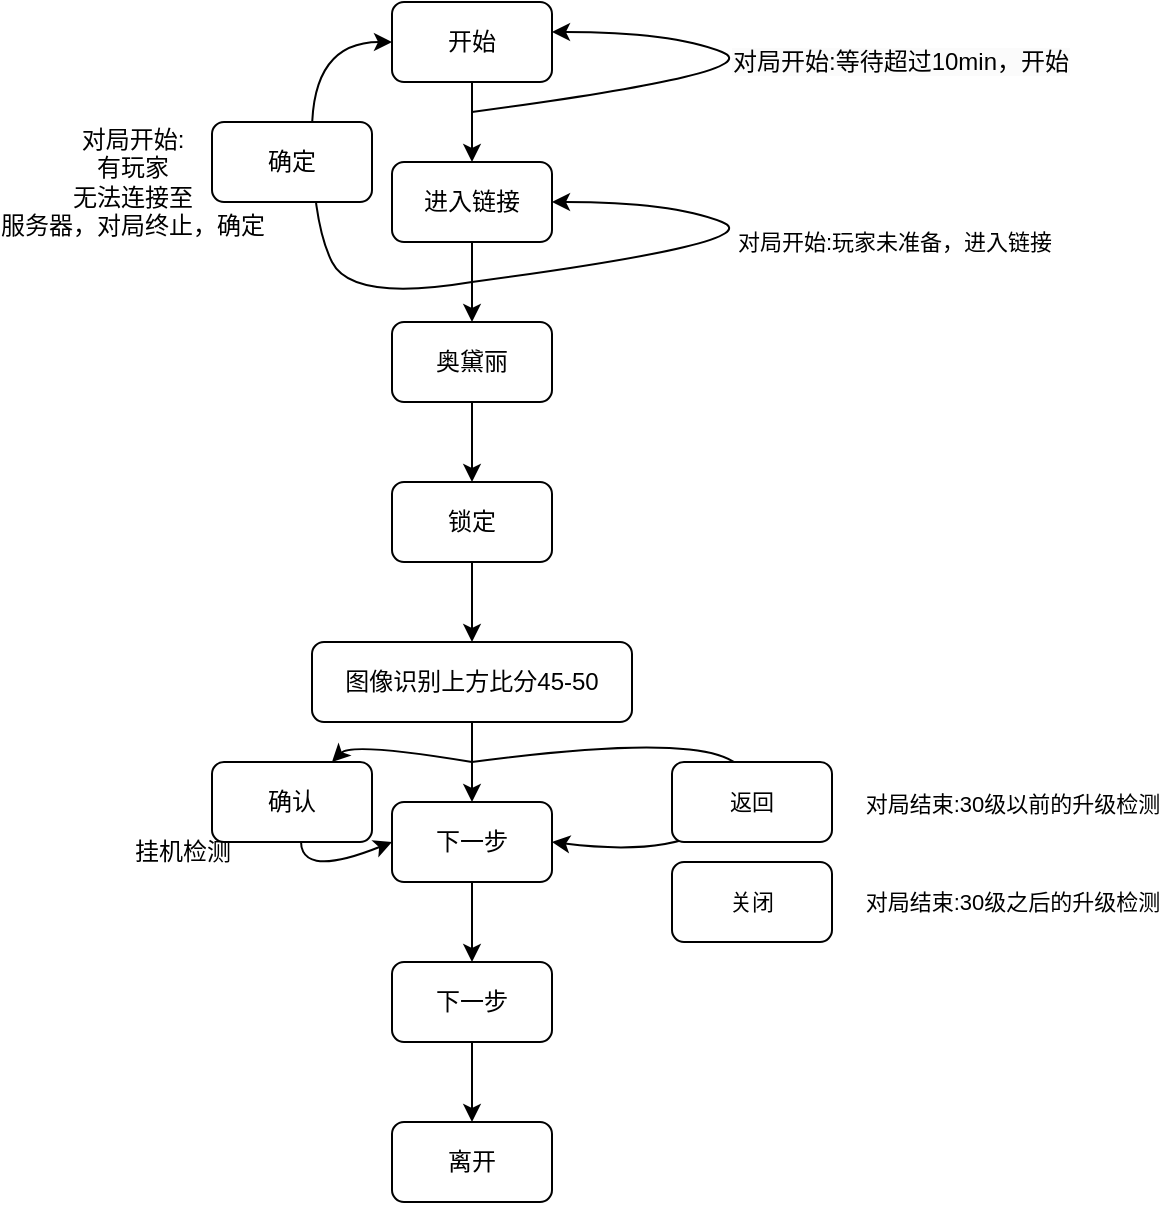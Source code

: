 <mxfile version="24.0.4" type="device">
  <diagram id="C5RBs43oDa-KdzZeNtuy" name="Page-1">
    <mxGraphModel dx="1863" dy="614" grid="1" gridSize="10" guides="1" tooltips="1" connect="1" arrows="1" fold="1" page="1" pageScale="1" pageWidth="827" pageHeight="1169" math="0" shadow="0">
      <root>
        <mxCell id="WIyWlLk6GJQsqaUBKTNV-0" />
        <mxCell id="WIyWlLk6GJQsqaUBKTNV-1" parent="WIyWlLk6GJQsqaUBKTNV-0" />
        <mxCell id="Kfb0X1hHmsYHmKbjr4Ct-2" style="edgeStyle=orthogonalEdgeStyle;rounded=0;orthogonalLoop=1;jettySize=auto;html=1;exitX=0.5;exitY=1;exitDx=0;exitDy=0;entryX=0.5;entryY=0;entryDx=0;entryDy=0;" edge="1" parent="WIyWlLk6GJQsqaUBKTNV-1" source="WIyWlLk6GJQsqaUBKTNV-3" target="Kfb0X1hHmsYHmKbjr4Ct-1">
          <mxGeometry relative="1" as="geometry" />
        </mxCell>
        <mxCell id="WIyWlLk6GJQsqaUBKTNV-3" value="开始" style="rounded=1;whiteSpace=wrap;html=1;fontSize=12;glass=0;strokeWidth=1;shadow=0;" parent="WIyWlLk6GJQsqaUBKTNV-1" vertex="1">
          <mxGeometry x="160" y="80" width="80" height="40" as="geometry" />
        </mxCell>
        <mxCell id="Kfb0X1hHmsYHmKbjr4Ct-4" style="edgeStyle=orthogonalEdgeStyle;rounded=0;orthogonalLoop=1;jettySize=auto;html=1;exitX=0.5;exitY=1;exitDx=0;exitDy=0;entryX=0.5;entryY=0;entryDx=0;entryDy=0;" edge="1" parent="WIyWlLk6GJQsqaUBKTNV-1" source="Kfb0X1hHmsYHmKbjr4Ct-1" target="Kfb0X1hHmsYHmKbjr4Ct-3">
          <mxGeometry relative="1" as="geometry" />
        </mxCell>
        <mxCell id="Kfb0X1hHmsYHmKbjr4Ct-1" value="进入链接" style="rounded=1;whiteSpace=wrap;html=1;" vertex="1" parent="WIyWlLk6GJQsqaUBKTNV-1">
          <mxGeometry x="160" y="160" width="80" height="40" as="geometry" />
        </mxCell>
        <mxCell id="Kfb0X1hHmsYHmKbjr4Ct-6" style="edgeStyle=orthogonalEdgeStyle;rounded=0;orthogonalLoop=1;jettySize=auto;html=1;exitX=0.5;exitY=1;exitDx=0;exitDy=0;entryX=0.5;entryY=0;entryDx=0;entryDy=0;" edge="1" parent="WIyWlLk6GJQsqaUBKTNV-1" source="Kfb0X1hHmsYHmKbjr4Ct-3" target="Kfb0X1hHmsYHmKbjr4Ct-5">
          <mxGeometry relative="1" as="geometry" />
        </mxCell>
        <mxCell id="Kfb0X1hHmsYHmKbjr4Ct-3" value="奥黛丽" style="rounded=1;whiteSpace=wrap;html=1;" vertex="1" parent="WIyWlLk6GJQsqaUBKTNV-1">
          <mxGeometry x="160" y="240" width="80" height="40" as="geometry" />
        </mxCell>
        <mxCell id="Kfb0X1hHmsYHmKbjr4Ct-8" style="edgeStyle=orthogonalEdgeStyle;rounded=0;orthogonalLoop=1;jettySize=auto;html=1;exitX=0.5;exitY=1;exitDx=0;exitDy=0;entryX=0.5;entryY=0;entryDx=0;entryDy=0;" edge="1" parent="WIyWlLk6GJQsqaUBKTNV-1" source="Kfb0X1hHmsYHmKbjr4Ct-5" target="Kfb0X1hHmsYHmKbjr4Ct-7">
          <mxGeometry relative="1" as="geometry" />
        </mxCell>
        <mxCell id="Kfb0X1hHmsYHmKbjr4Ct-5" value="锁定" style="rounded=1;whiteSpace=wrap;html=1;" vertex="1" parent="WIyWlLk6GJQsqaUBKTNV-1">
          <mxGeometry x="160" y="320" width="80" height="40" as="geometry" />
        </mxCell>
        <mxCell id="Kfb0X1hHmsYHmKbjr4Ct-10" style="edgeStyle=orthogonalEdgeStyle;rounded=0;orthogonalLoop=1;jettySize=auto;html=1;exitX=0.5;exitY=1;exitDx=0;exitDy=0;entryX=0.5;entryY=0;entryDx=0;entryDy=0;" edge="1" parent="WIyWlLk6GJQsqaUBKTNV-1" source="Kfb0X1hHmsYHmKbjr4Ct-7" target="Kfb0X1hHmsYHmKbjr4Ct-9">
          <mxGeometry relative="1" as="geometry" />
        </mxCell>
        <mxCell id="Kfb0X1hHmsYHmKbjr4Ct-7" value="图像识别上方比分45-50" style="rounded=1;whiteSpace=wrap;html=1;" vertex="1" parent="WIyWlLk6GJQsqaUBKTNV-1">
          <mxGeometry x="120" y="400" width="160" height="40" as="geometry" />
        </mxCell>
        <mxCell id="Kfb0X1hHmsYHmKbjr4Ct-14" style="edgeStyle=orthogonalEdgeStyle;rounded=0;orthogonalLoop=1;jettySize=auto;html=1;exitX=0.5;exitY=1;exitDx=0;exitDy=0;entryX=0.5;entryY=0;entryDx=0;entryDy=0;" edge="1" parent="WIyWlLk6GJQsqaUBKTNV-1" source="Kfb0X1hHmsYHmKbjr4Ct-9" target="Kfb0X1hHmsYHmKbjr4Ct-11">
          <mxGeometry relative="1" as="geometry" />
        </mxCell>
        <mxCell id="Kfb0X1hHmsYHmKbjr4Ct-9" value="下一步" style="rounded=1;whiteSpace=wrap;html=1;" vertex="1" parent="WIyWlLk6GJQsqaUBKTNV-1">
          <mxGeometry x="160" y="480" width="80" height="40" as="geometry" />
        </mxCell>
        <mxCell id="Kfb0X1hHmsYHmKbjr4Ct-13" style="edgeStyle=orthogonalEdgeStyle;rounded=0;orthogonalLoop=1;jettySize=auto;html=1;exitX=0.5;exitY=1;exitDx=0;exitDy=0;entryX=0.5;entryY=0;entryDx=0;entryDy=0;" edge="1" parent="WIyWlLk6GJQsqaUBKTNV-1" source="Kfb0X1hHmsYHmKbjr4Ct-11" target="Kfb0X1hHmsYHmKbjr4Ct-12">
          <mxGeometry relative="1" as="geometry" />
        </mxCell>
        <mxCell id="Kfb0X1hHmsYHmKbjr4Ct-11" value="下一步" style="rounded=1;whiteSpace=wrap;html=1;" vertex="1" parent="WIyWlLk6GJQsqaUBKTNV-1">
          <mxGeometry x="160" y="560" width="80" height="40" as="geometry" />
        </mxCell>
        <mxCell id="Kfb0X1hHmsYHmKbjr4Ct-12" value="离开" style="rounded=1;whiteSpace=wrap;html=1;" vertex="1" parent="WIyWlLk6GJQsqaUBKTNV-1">
          <mxGeometry x="160" y="640" width="80" height="40" as="geometry" />
        </mxCell>
        <mxCell id="Kfb0X1hHmsYHmKbjr4Ct-18" value="" style="curved=1;endArrow=classic;html=1;rounded=0;entryX=1;entryY=0.5;entryDx=0;entryDy=0;" edge="1" parent="WIyWlLk6GJQsqaUBKTNV-1" target="Kfb0X1hHmsYHmKbjr4Ct-1">
          <mxGeometry width="50" height="50" relative="1" as="geometry">
            <mxPoint x="200" y="220" as="sourcePoint" />
            <mxPoint x="270" y="260" as="targetPoint" />
            <Array as="points">
              <mxPoint x="350" y="200" />
              <mxPoint x="300" y="180" />
            </Array>
          </mxGeometry>
        </mxCell>
        <mxCell id="Kfb0X1hHmsYHmKbjr4Ct-19" value="对局开始:玩家未准备，进入链接" style="edgeLabel;html=1;align=center;verticalAlign=middle;resizable=0;points=[];" vertex="1" connectable="0" parent="Kfb0X1hHmsYHmKbjr4Ct-18">
          <mxGeometry x="-0.034" y="5" relative="1" as="geometry">
            <mxPoint x="85" y="2" as="offset" />
          </mxGeometry>
        </mxCell>
        <mxCell id="Kfb0X1hHmsYHmKbjr4Ct-21" value="" style="curved=1;endArrow=classic;html=1;rounded=0;entryX=1;entryY=0.5;entryDx=0;entryDy=0;" edge="1" parent="WIyWlLk6GJQsqaUBKTNV-1">
          <mxGeometry width="50" height="50" relative="1" as="geometry">
            <mxPoint x="200" y="135" as="sourcePoint" />
            <mxPoint x="240" y="95" as="targetPoint" />
            <Array as="points">
              <mxPoint x="350" y="115" />
              <mxPoint x="300" y="95" />
            </Array>
          </mxGeometry>
        </mxCell>
        <mxCell id="Kfb0X1hHmsYHmKbjr4Ct-22" value="&lt;span style=&quot;font-size: 12px; background-color: rgb(251, 251, 251);&quot;&gt;对局开始:等待超过10min，开始&lt;/span&gt;" style="edgeLabel;html=1;align=center;verticalAlign=middle;resizable=0;points=[];" vertex="1" connectable="0" parent="Kfb0X1hHmsYHmKbjr4Ct-21">
          <mxGeometry x="-0.034" y="5" relative="1" as="geometry">
            <mxPoint x="88" y="-3" as="offset" />
          </mxGeometry>
        </mxCell>
        <mxCell id="Kfb0X1hHmsYHmKbjr4Ct-24" value="" style="curved=1;endArrow=classic;html=1;rounded=0;entryX=0;entryY=0.5;entryDx=0;entryDy=0;" edge="1" parent="WIyWlLk6GJQsqaUBKTNV-1" target="WIyWlLk6GJQsqaUBKTNV-3">
          <mxGeometry width="50" height="50" relative="1" as="geometry">
            <mxPoint x="200" y="220" as="sourcePoint" />
            <mxPoint x="340" y="270" as="targetPoint" />
            <Array as="points">
              <mxPoint x="140" y="230" />
              <mxPoint x="120" y="190" />
              <mxPoint x="120" y="100" />
            </Array>
          </mxGeometry>
        </mxCell>
        <mxCell id="Kfb0X1hHmsYHmKbjr4Ct-25" value="&lt;span style=&quot;font-size: 12px;&quot;&gt;对局开始:&lt;/span&gt;&lt;div&gt;&lt;span style=&quot;font-size: 12px;&quot;&gt;有玩家&lt;/span&gt;&lt;/div&gt;&lt;div&gt;&lt;span style=&quot;font-size: 12px;&quot;&gt;无法连接至&lt;/span&gt;&lt;/div&gt;&lt;div&gt;&lt;span style=&quot;font-size: 12px;&quot;&gt;服务器，对局终止，确定&lt;/span&gt;&lt;br&gt;&lt;/div&gt;" style="edgeLabel;html=1;align=center;verticalAlign=middle;resizable=0;points=[];" vertex="1" connectable="0" parent="Kfb0X1hHmsYHmKbjr4Ct-24">
          <mxGeometry x="-0.034" y="5" relative="1" as="geometry">
            <mxPoint x="-85" y="-12" as="offset" />
          </mxGeometry>
        </mxCell>
        <mxCell id="Kfb0X1hHmsYHmKbjr4Ct-27" value="确定" style="rounded=1;whiteSpace=wrap;html=1;" vertex="1" parent="WIyWlLk6GJQsqaUBKTNV-1">
          <mxGeometry x="70" y="140" width="80" height="40" as="geometry" />
        </mxCell>
        <mxCell id="Kfb0X1hHmsYHmKbjr4Ct-28" value="" style="curved=1;endArrow=classic;html=1;rounded=0;entryX=1;entryY=0.5;entryDx=0;entryDy=0;" edge="1" parent="WIyWlLk6GJQsqaUBKTNV-1" target="Kfb0X1hHmsYHmKbjr4Ct-9">
          <mxGeometry width="50" height="50" relative="1" as="geometry">
            <mxPoint x="200" y="460" as="sourcePoint" />
            <mxPoint x="240" y="420" as="targetPoint" />
            <Array as="points">
              <mxPoint x="350" y="440" />
              <mxPoint x="320" y="510" />
            </Array>
          </mxGeometry>
        </mxCell>
        <mxCell id="Kfb0X1hHmsYHmKbjr4Ct-29" value="对局结束:30级以前的升级检测" style="edgeLabel;html=1;align=center;verticalAlign=middle;resizable=0;points=[];" vertex="1" connectable="0" parent="Kfb0X1hHmsYHmKbjr4Ct-28">
          <mxGeometry x="-0.034" y="5" relative="1" as="geometry">
            <mxPoint x="123" y="45" as="offset" />
          </mxGeometry>
        </mxCell>
        <mxCell id="Kfb0X1hHmsYHmKbjr4Ct-30" value="&lt;span style=&quot;font-size: 11px; text-wrap: nowrap; background-color: rgb(255, 255, 255);&quot;&gt;返回&lt;/span&gt;" style="rounded=1;whiteSpace=wrap;html=1;" vertex="1" parent="WIyWlLk6GJQsqaUBKTNV-1">
          <mxGeometry x="300" y="460" width="80" height="40" as="geometry" />
        </mxCell>
        <mxCell id="Kfb0X1hHmsYHmKbjr4Ct-31" value="" style="curved=1;endArrow=classic;html=1;rounded=0;" edge="1" parent="WIyWlLk6GJQsqaUBKTNV-1" source="Kfb0X1hHmsYHmKbjr4Ct-35">
          <mxGeometry width="50" height="50" relative="1" as="geometry">
            <mxPoint x="200" y="460" as="sourcePoint" />
            <mxPoint x="160" y="500" as="targetPoint" />
            <Array as="points">
              <mxPoint x="120" y="470" />
              <mxPoint x="110" y="520" />
            </Array>
          </mxGeometry>
        </mxCell>
        <mxCell id="Kfb0X1hHmsYHmKbjr4Ct-33" value="&lt;span style=&quot;font-size: 11px; text-wrap: nowrap; background-color: rgb(255, 255, 255);&quot;&gt;关闭&lt;/span&gt;" style="rounded=1;whiteSpace=wrap;html=1;" vertex="1" parent="WIyWlLk6GJQsqaUBKTNV-1">
          <mxGeometry x="300" y="510" width="80" height="40" as="geometry" />
        </mxCell>
        <mxCell id="Kfb0X1hHmsYHmKbjr4Ct-34" value="挂机检测" style="text;html=1;align=center;verticalAlign=middle;resizable=0;points=[];autosize=1;strokeColor=none;fillColor=none;" vertex="1" parent="WIyWlLk6GJQsqaUBKTNV-1">
          <mxGeometry x="20" y="490" width="70" height="30" as="geometry" />
        </mxCell>
        <mxCell id="Kfb0X1hHmsYHmKbjr4Ct-36" value="" style="curved=1;endArrow=classic;html=1;rounded=0;" edge="1" parent="WIyWlLk6GJQsqaUBKTNV-1" target="Kfb0X1hHmsYHmKbjr4Ct-35">
          <mxGeometry width="50" height="50" relative="1" as="geometry">
            <mxPoint x="200" y="460" as="sourcePoint" />
            <mxPoint x="160" y="500" as="targetPoint" />
            <Array as="points">
              <mxPoint x="140" y="450" />
            </Array>
          </mxGeometry>
        </mxCell>
        <mxCell id="Kfb0X1hHmsYHmKbjr4Ct-37" value="对局结束:30级之后的升级检测" style="edgeLabel;html=1;align=center;verticalAlign=middle;resizable=0;points=[];" vertex="1" connectable="0" parent="Kfb0X1hHmsYHmKbjr4Ct-36">
          <mxGeometry x="-0.034" y="5" relative="1" as="geometry">
            <mxPoint x="306" y="71" as="offset" />
          </mxGeometry>
        </mxCell>
        <mxCell id="Kfb0X1hHmsYHmKbjr4Ct-35" value="&lt;span style=&quot;text-wrap: nowrap;&quot;&gt;确认&lt;/span&gt;" style="rounded=1;whiteSpace=wrap;html=1;" vertex="1" parent="WIyWlLk6GJQsqaUBKTNV-1">
          <mxGeometry x="70" y="460" width="80" height="40" as="geometry" />
        </mxCell>
      </root>
    </mxGraphModel>
  </diagram>
</mxfile>
